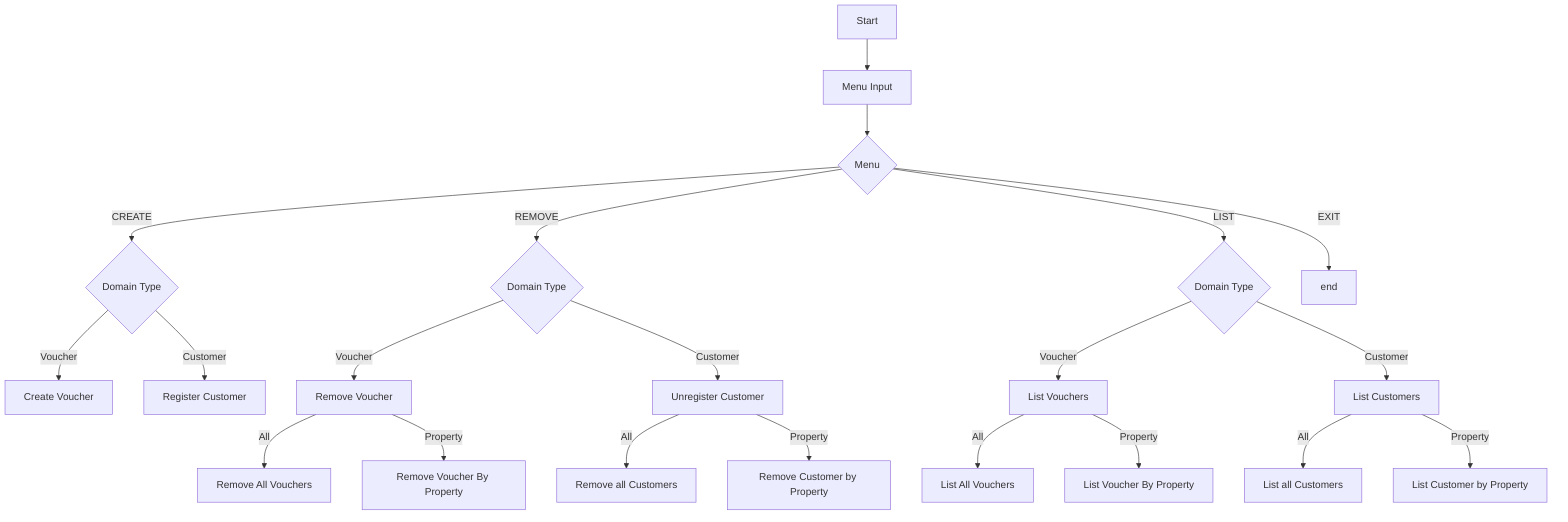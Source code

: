 flowchart TD
    start_node[Start] --> menu[Menu Input] --> menuBranch{Menu}

    menuBranch -- CREATE --> createBranch{Domain Type}
    menuBranch -- REMOVE --> removeBranch{Domain Type}
    menuBranch -- LIST --> listBranch{Domain Type}
    menuBranch -- EXIT --> end_node[end]

    createBranch -- Voucher --> createVoucher[Create Voucher]
    createBranch -- Customer --> registerCustomer[Register Customer]

    removeBranch -- Voucher --> removeVoucher[Remove Voucher]
    removeBranch -- Customer --> removeCustomer[Unregister Customer]
    removeVoucher -- All --> removeAllVouchers[Remove All Vouchers]
    removeVoucher -- Property --> removeVoucherByProperty[Remove Voucher By Property]
    removeCustomer -- All --> removeAllCustomers[Remove all Customers]
    removeCustomer -- Property --> removeCustomerByProperty[Remove Customer by Property]

    listBranch -- Voucher --> listVoucher[List Vouchers]
    listBranch -- Customer --> listCustomer[List Customers]
    listVoucher -- All --> listAllVouchers[List All Vouchers]
    listVoucher -- Property --> listVoucherByProperty[List Voucher By Property]
    listCustomer -- All --> listAllCustomers[List all Customers]
    listCustomer -- Property --> listCustomerByProperty[List Customer by Property]